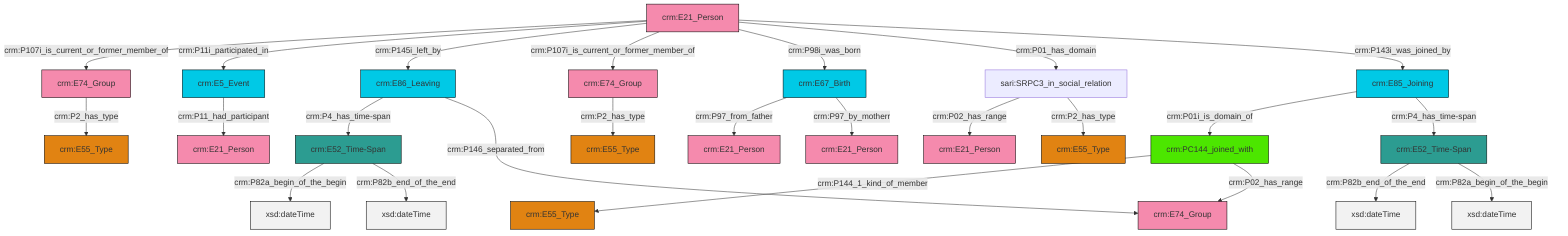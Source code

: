 graph TD
classDef Literal fill:#f2f2f2,stroke:#000000;
classDef CRM_Entity fill:#FFFFFF,stroke:#000000;
classDef Temporal_Entity fill:#00C9E6, stroke:#000000;
classDef Type fill:#E18312, stroke:#000000;
classDef Time-Span fill:#2C9C91, stroke:#000000;
classDef Appellation fill:#FFEB7F, stroke:#000000;
classDef Place fill:#008836, stroke:#000000;
classDef Persistent_Item fill:#B266B2, stroke:#000000;
classDef Conceptual_Object fill:#FFD700, stroke:#000000;
classDef Physical_Thing fill:#D2B48C, stroke:#000000;
classDef Actor fill:#f58aad, stroke:#000000;
classDef PC_Classes fill:#4ce600, stroke:#000000;
classDef Multi fill:#cccccc,stroke:#000000;

2["crm:E21_Person"]:::Actor -->|crm:P107i_is_current_or_former_member_of| 3["crm:E74_Group"]:::Actor
3["crm:E74_Group"]:::Actor -->|crm:P2_has_type| 0["crm:E55_Type"]:::Type
2["crm:E21_Person"]:::Actor -->|crm:P11i_participated_in| 8["crm:E5_Event"]:::Temporal_Entity
6["crm:E52_Time-Span"]:::Time-Span -->|crm:P82a_begin_of_the_begin| 9[xsd:dateTime]:::Literal
8["crm:E5_Event"]:::Temporal_Entity -->|crm:P11_had_participant| 12["crm:E21_Person"]:::Actor
13["crm:E52_Time-Span"]:::Time-Span -->|crm:P82b_end_of_the_end| 14[xsd:dateTime]:::Literal
15["crm:E67_Birth"]:::Temporal_Entity -->|crm:P97_from_father| 16["crm:E21_Person"]:::Actor
13["crm:E52_Time-Span"]:::Time-Span -->|crm:P82a_begin_of_the_begin| 21[xsd:dateTime]:::Literal
10["crm:PC144_joined_with"]:::PC_Classes -->|crm:P144_1_kind_of_member| 4["crm:E55_Type"]:::Type
25["crm:E86_Leaving"]:::Temporal_Entity -->|crm:P4_has_time-span| 6["crm:E52_Time-Span"]:::Time-Span
2["crm:E21_Person"]:::Actor -->|crm:P145i_left_by| 25["crm:E86_Leaving"]:::Temporal_Entity
17["sari:SRPC3_in_social_relation"]:::Default -->|crm:P02_has_range| 19["crm:E21_Person"]:::Actor
17["sari:SRPC3_in_social_relation"]:::Default -->|crm:P2_has_type| 27["crm:E55_Type"]:::Type
2["crm:E21_Person"]:::Actor -->|crm:P107i_is_current_or_former_member_of| 28["crm:E74_Group"]:::Actor
28["crm:E74_Group"]:::Actor -->|crm:P2_has_type| 23["crm:E55_Type"]:::Type
10["crm:PC144_joined_with"]:::PC_Classes -->|crm:P02_has_range| 33["crm:E74_Group"]:::Actor
2["crm:E21_Person"]:::Actor -->|crm:P98i_was_born| 15["crm:E67_Birth"]:::Temporal_Entity
30["crm:E85_Joining"]:::Temporal_Entity -->|crm:P01i_is_domain_of| 10["crm:PC144_joined_with"]:::PC_Classes
6["crm:E52_Time-Span"]:::Time-Span -->|crm:P82b_end_of_the_end| 36[xsd:dateTime]:::Literal
15["crm:E67_Birth"]:::Temporal_Entity -->|crm:P97_by_motherr| 37["crm:E21_Person"]:::Actor
2["crm:E21_Person"]:::Actor -->|crm:P01_has_domain| 17["sari:SRPC3_in_social_relation"]:::Default
25["crm:E86_Leaving"]:::Temporal_Entity -->|crm:P146_separated_from| 33["crm:E74_Group"]:::Actor
30["crm:E85_Joining"]:::Temporal_Entity -->|crm:P4_has_time-span| 13["crm:E52_Time-Span"]:::Time-Span
2["crm:E21_Person"]:::Actor -->|crm:P143i_was_joined_by| 30["crm:E85_Joining"]:::Temporal_Entity